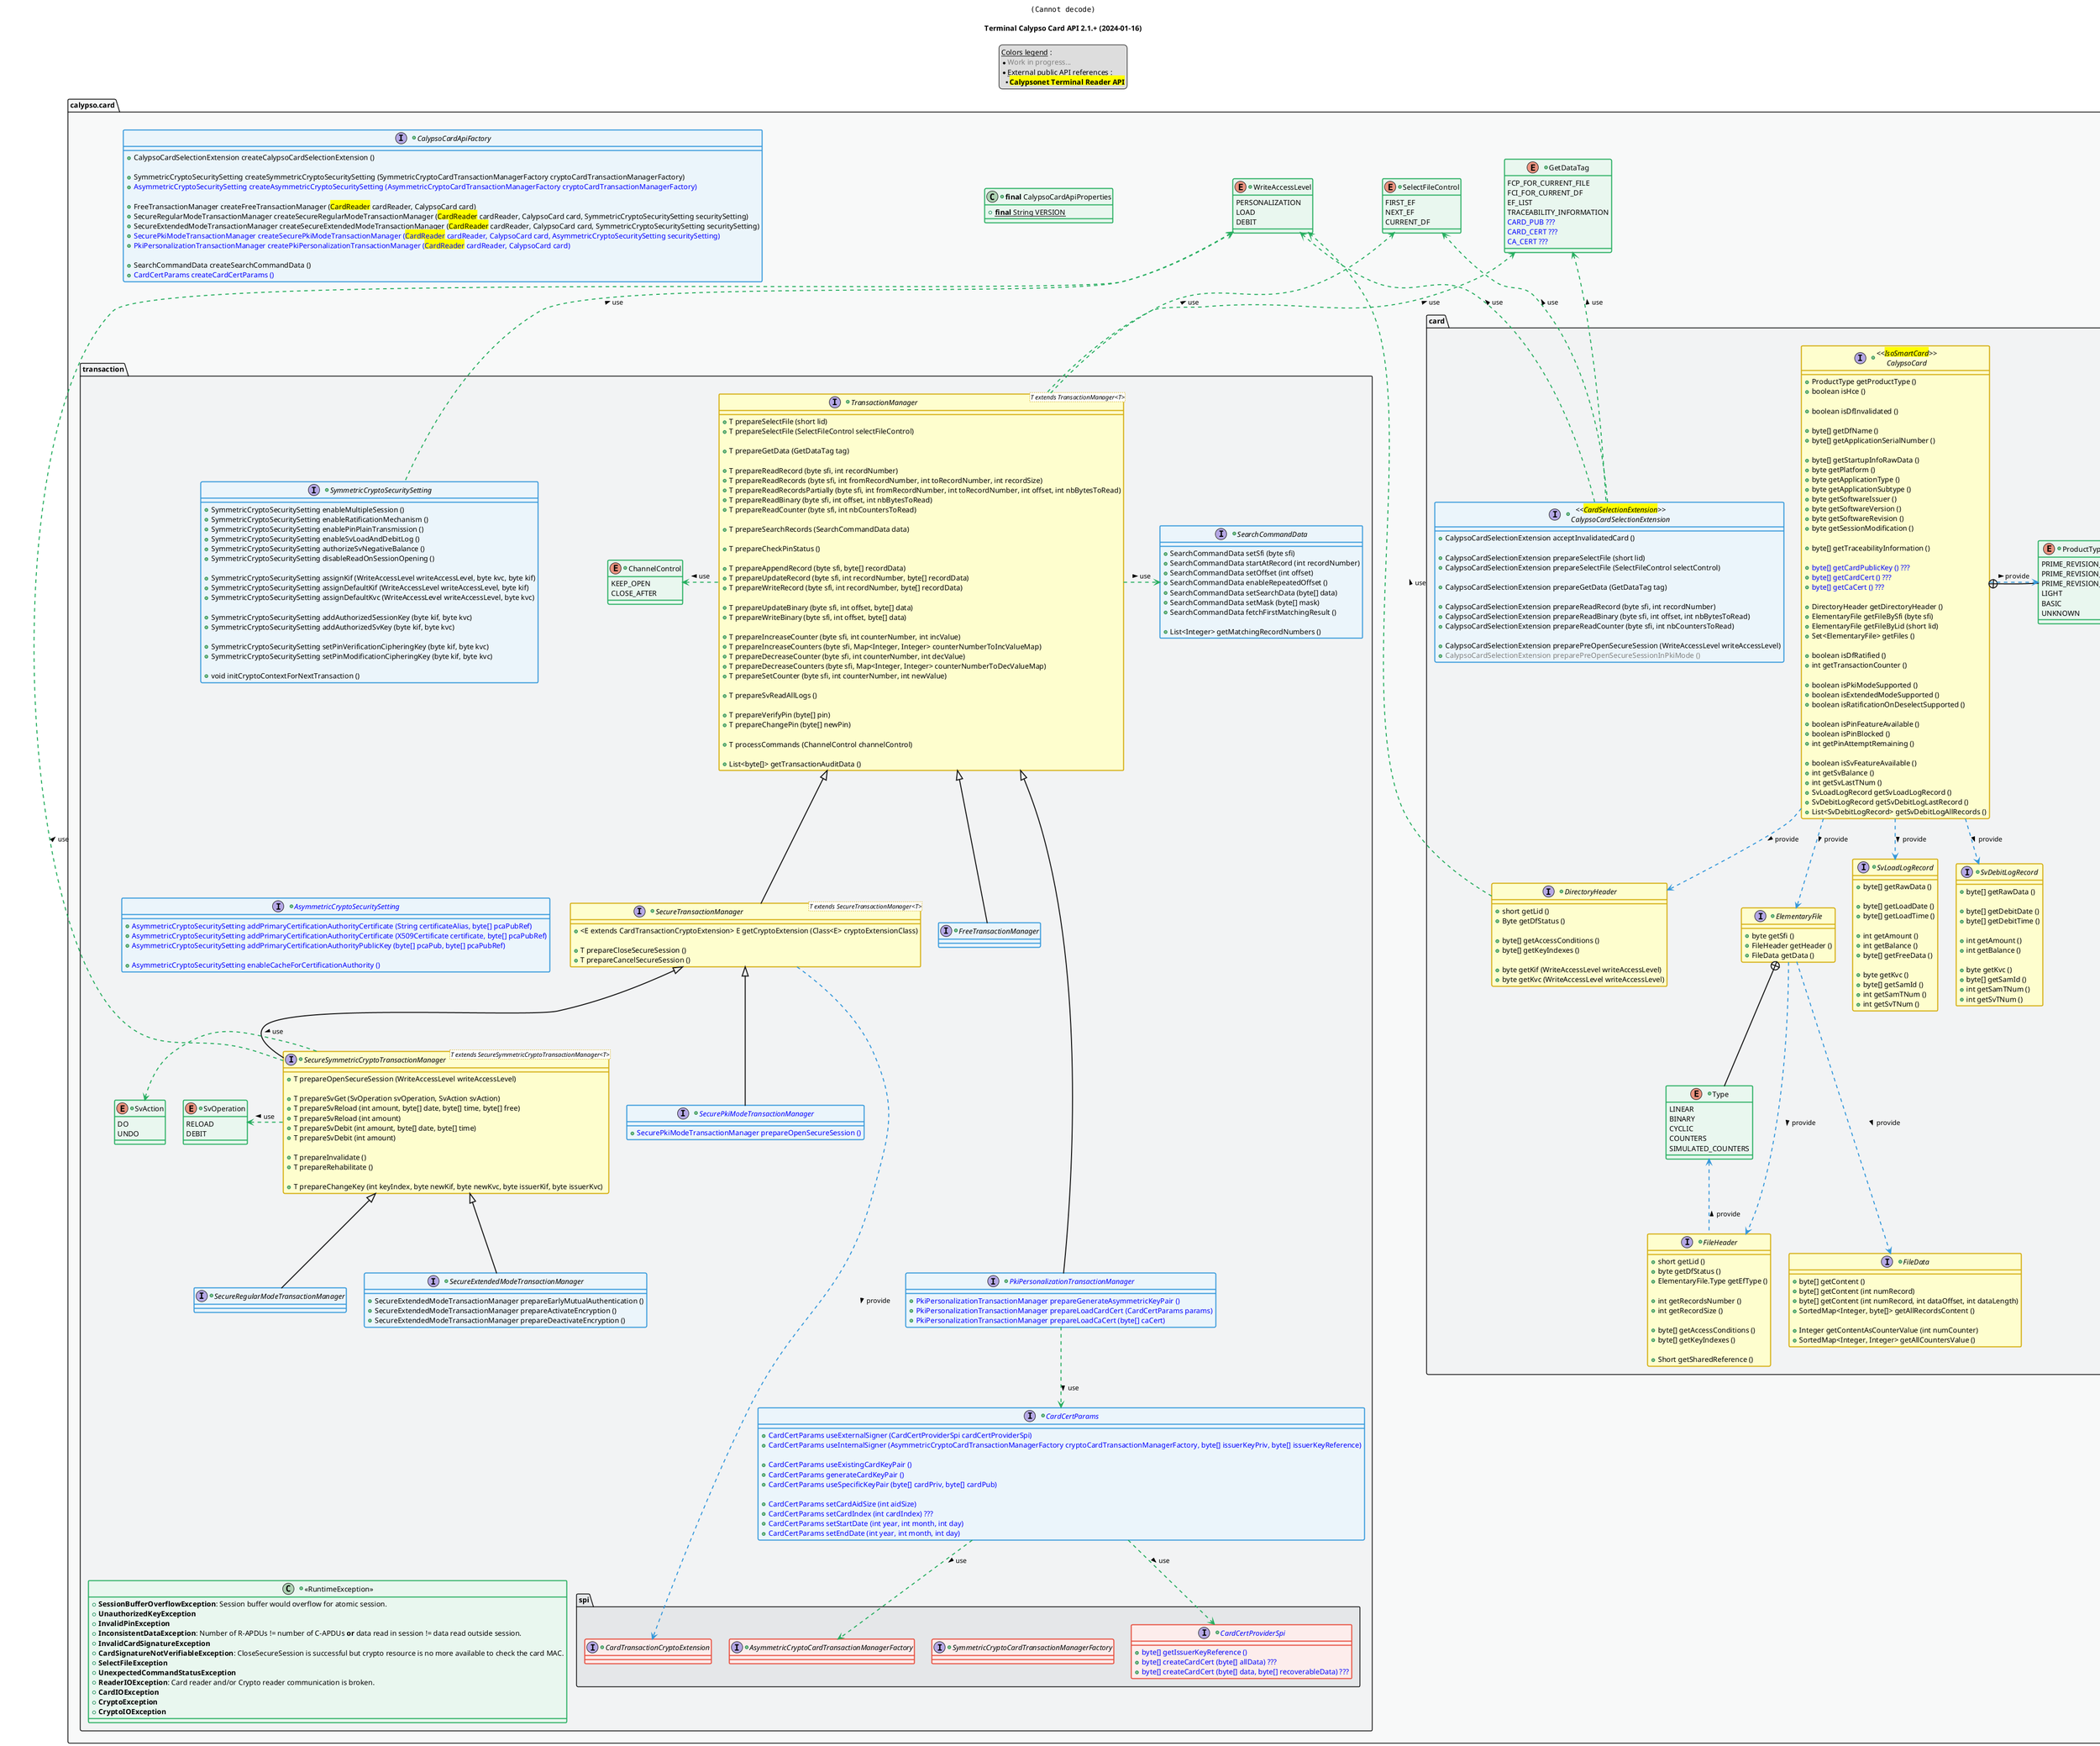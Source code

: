 @startuml
title
    <img:../assets/logo.svg{scale=0.2}>

    Terminal Calypso Card API 2.1.+ (2024-01-16)
end title

' == THEME ==

'Couleurs issues de : https://htmlcolorcodes.com/fr/tableau-de-couleur/tableau-de-couleur-design-plat/
!define C_GREY1 F8F9F9
!define C_GREY2 F2F3F4
!define C_GREY3 E5E7E9
!define C_GREY4 D7DBDD
!define C_GREY5 CACFD2
!define C_GREY6 BDC3C7
!define C_LINK 3498DB
!define C_USE 27AE60
!define C_THROW 2C3E50

' -- Styles that don't work with new version of plantuml --
skinparam stereotypeABorderColor #A9DCDF
skinparam stereotypeIBorderColor #B4A7E5
skinparam stereotypeCBorderColor #ADD1B2
skinparam stereotypeEBorderColor #EB93DF
' -- END --

skinparam ClassBorderThickness 2
skinparam ArrowThickness 2

' Yellow
skinparam ClassBackgroundColor #FEFECE
skinparam ClassBorderColor #D4AC0D
' Red
skinparam ClassBackgroundColor<<red>> #FDEDEC
skinparam ClassBorderColor<<red>> #E74C3C
hide <<red>> stereotype
' Purple
skinparam ClassBackgroundColor<<purple>> #F4ECF7
skinparam ClassBorderColor<<purple>> #8E44AD
hide <<purple>> stereotype
' blue
skinparam ClassBackgroundColor<<blue>> #EBF5FB
skinparam ClassBorderColor<<blue>> #3498DB
hide <<blue>> stereotype
' Green
skinparam ClassBackgroundColor<<green>> #E9F7EF
skinparam ClassBorderColor<<green>> #27AE60
hide <<green>> stereotype
' Grey
skinparam ClassBackgroundColor<<grey>> #EAECEE
skinparam ClassBorderColor<<grey>> #2C3E50
hide <<grey>> stereotype

' == CONTENT ==

legend top
    __Colors legend__ :
    * <color:grey>Work in progress...
    * __External public API references__ :
    ** <back:yellow>**Calypsonet Terminal Reader API**</back>
end legend

package "calypso.card" as calypsoCard {

+class "**final** CalypsoCardApiProperties" as ApiProperties <<green>> {
    +{static} **final** String VERSION
}
+interface "CalypsoCardApiFactory" as CalypsoCardApiFactory <<blue>> {
    +CalypsoCardSelectionExtension createCalypsoCardSelectionExtension ()

    +SymmetricCryptoSecuritySetting createSymmetricCryptoSecuritySetting (SymmetricCryptoCardTransactionManagerFactory cryptoCardTransactionManagerFactory)
    +<color:blue>AsymmetricCryptoSecuritySetting createAsymmetricCryptoSecuritySetting (AsymmetricCryptoCardTransactionManagerFactory cryptoCardTransactionManagerFactory)

    +FreeTransactionManager createFreeTransactionManager (<back:yellow>CardReader</back> cardReader, CalypsoCard card)
    +SecureRegularModeTransactionManager createSecureRegularModeTransactionManager (<back:yellow>CardReader</back> cardReader, CalypsoCard card, SymmetricCryptoSecuritySetting securitySetting)
    +SecureExtendedModeTransactionManager createSecureExtendedModeTransactionManager (<back:yellow>CardReader</back> cardReader, CalypsoCard card, SymmetricCryptoSecuritySetting securitySetting)
    +<color:blue>SecurePkiModeTransactionManager createSecurePkiModeTransactionManager (<back:yellow>CardReader</back> cardReader, CalypsoCard card, AsymmetricCryptoSecuritySetting securitySetting)
    +<color:blue>PkiPersonalizationTransactionManager createPkiPersonalizationTransactionManager (<back:yellow>CardReader</back> cardReader, CalypsoCard card)

    +SearchCommandData createSearchCommandData ()
    +<color:blue>CardCertParams createCardCertParams ()
}
+enum WriteAccessLevel <<green>> {
    PERSONALIZATION
    LOAD
    DEBIT
}
+enum SelectFileControl <<green>> {
    FIRST_EF
    NEXT_EF
    CURRENT_DF
}
+enum GetDataTag <<green>> {
    FCP_FOR_CURRENT_FILE
    FCI_FOR_CURRENT_DF
    EF_LIST
    TRACEABILITY_INFORMATION
    <color:blue>CARD_PUB ???
    <color:blue>CARD_CERT ???
    <color:blue>CA_CERT ???
}
package "card" as card {
    +interface "<<<back:yellow>CardSelectionExtension</back>>>\nCalypsoCardSelectionExtension" as CalypsoCardSelectionExtension <<blue>> {
        +CalypsoCardSelectionExtension acceptInvalidatedCard ()

        +CalypsoCardSelectionExtension prepareSelectFile (short lid)
        +CalypsoCardSelectionExtension prepareSelectFile (SelectFileControl selectControl)

        +CalypsoCardSelectionExtension prepareGetData (GetDataTag tag)

        +CalypsoCardSelectionExtension prepareReadRecord (byte sfi, int recordNumber)
        +CalypsoCardSelectionExtension prepareReadBinary (byte sfi, int offset, int nbBytesToRead)
        +CalypsoCardSelectionExtension prepareReadCounter (byte sfi, int nbCountersToRead)

        +CalypsoCardSelectionExtension preparePreOpenSecureSession (WriteAccessLevel writeAccessLevel)
        +<color:grey>CalypsoCardSelectionExtension preparePreOpenSecureSessionInPkiMode ()
    }
    +interface "<<<back:yellow>IsoSmartCard</back>>>\nCalypsoCard" as CalypsoCard {
        +ProductType getProductType ()
        +boolean isHce ()

        +boolean isDfInvalidated ()

        +byte[] getDfName ()
        +byte[] getApplicationSerialNumber ()

        +byte[] getStartupInfoRawData ()
        +byte getPlatform ()
        +byte getApplicationType ()
        +byte getApplicationSubtype ()
        +byte getSoftwareIssuer ()
        +byte getSoftwareVersion ()
        +byte getSoftwareRevision ()
        +byte getSessionModification ()

        +byte[] getTraceabilityInformation ()

        +<color:blue>byte[] getCardPublicKey () ???
        +<color:blue>byte[] getCardCert () ???
        +<color:blue>byte[] getCaCert () ???

        +DirectoryHeader getDirectoryHeader ()
        +ElementaryFile getFileBySfi (byte sfi)
        +ElementaryFile getFileByLid (short lid)
        +Set<ElementaryFile> getFiles ()

        +boolean isDfRatified ()
        +int getTransactionCounter ()

        +boolean isPkiModeSupported ()
        +boolean isExtendedModeSupported ()
        +boolean isRatificationOnDeselectSupported ()

        +boolean isPinFeatureAvailable ()
        +boolean isPinBlocked ()
        +int getPinAttemptRemaining ()

        +boolean isSvFeatureAvailable ()
        +int getSvBalance ()
        +int getSvLastTNum ()
        +SvLoadLogRecord getSvLoadLogRecord ()
        +SvDebitLogRecord getSvDebitLogLastRecord ()
        +List<SvDebitLogRecord> getSvDebitLogAllRecords ()
    }
    +interface DirectoryHeader {
        +short getLid ()
        +Byte getDfStatus ()

        +byte[] getAccessConditions ()
        +byte[] getKeyIndexes ()

        +byte getKif (WriteAccessLevel writeAccessLevel)
        +byte getKvc (WriteAccessLevel writeAccessLevel)
    }
    +interface ElementaryFile {
        +byte getSfi ()
        +FileHeader getHeader ()
        +FileData getData ()
    }
    +interface FileHeader {
        +short getLid ()
        +byte getDfStatus ()
        +ElementaryFile.Type getEfType ()

        +int getRecordsNumber ()
        +int getRecordSize ()

        +byte[] getAccessConditions ()
        +byte[] getKeyIndexes ()

        +Short getSharedReference ()
    }
    +enum "Type" as FileType <<green>> {
        LINEAR
        BINARY
        CYCLIC
        COUNTERS
        SIMULATED_COUNTERS
    }
    +interface FileData {
        +byte[] getContent ()
        +byte[] getContent (int numRecord)
        +byte[] getContent (int numRecord, int dataOffset, int dataLength)
        +SortedMap<Integer, byte[]> getAllRecordsContent ()

        +Integer getContentAsCounterValue (int numCounter)
        +SortedMap<Integer, Integer> getAllCountersValue ()
    }
    +enum "ProductType" as CardProductType <<green>> {
        PRIME_REVISION_1
        PRIME_REVISION_2
        PRIME_REVISION_3
        LIGHT
        BASIC
        UNKNOWN
    }
    +interface SvLoadLogRecord {
        +byte[] getRawData ()

        +byte[] getLoadDate ()
        +byte[] getLoadTime ()

        +int getAmount ()
        +int getBalance ()
        +byte[] getFreeData ()

        +byte getKvc ()
        +byte[] getSamId ()
        +int getSamTNum ()
        +int getSvTNum ()
    }
    +interface SvDebitLogRecord {
        +byte[] getRawData ()

        +byte[] getDebitDate ()
        +byte[] getDebitTime ()

        +int getAmount ()
        +int getBalance ()

        +byte getKvc ()
        +byte[] getSamId ()
        +int getSamTNum ()
        +int getSvTNum ()
    }
}
package "transaction" as transaction {
    ' Card
    +interface "TransactionManager" as TransactionManager<T extends TransactionManager<T>> {
        +T prepareSelectFile (short lid)
        +T prepareSelectFile (SelectFileControl selectFileControl)

        +T prepareGetData (GetDataTag tag)

        +T prepareReadRecord (byte sfi, int recordNumber)
        +T prepareReadRecords (byte sfi, int fromRecordNumber, int toRecordNumber, int recordSize)
        +T prepareReadRecordsPartially (byte sfi, int fromRecordNumber, int toRecordNumber, int offset, int nbBytesToRead)
        +T prepareReadBinary (byte sfi, int offset, int nbBytesToRead)
        +T prepareReadCounter (byte sfi, int nbCountersToRead)

        +T prepareSearchRecords (SearchCommandData data)

        +T prepareCheckPinStatus ()

        +T prepareAppendRecord (byte sfi, byte[] recordData)
        +T prepareUpdateRecord (byte sfi, int recordNumber, byte[] recordData)
        +T prepareWriteRecord (byte sfi, int recordNumber, byte[] recordData)

        +T prepareUpdateBinary (byte sfi, int offset, byte[] data)
        +T prepareWriteBinary (byte sfi, int offset, byte[] data)

        +T prepareIncreaseCounter (byte sfi, int counterNumber, int incValue)
        +T prepareIncreaseCounters (byte sfi, Map<Integer, Integer> counterNumberToIncValueMap)
        +T prepareDecreaseCounter (byte sfi, int counterNumber, int decValue)
        +T prepareDecreaseCounters (byte sfi, Map<Integer, Integer> counterNumberToDecValueMap)
        +T prepareSetCounter (byte sfi, int counterNumber, int newValue)

        +T prepareSvReadAllLogs ()

        +T prepareVerifyPin (byte[] pin)
        +T prepareChangePin (byte[] newPin)

        +T processCommands (ChannelControl channelControl)

        +List<byte[]> getTransactionAuditData ()
    }
    +enum "ChannelControl" as ChannelControl <<green>> {
        KEEP_OPEN
        CLOSE_AFTER
    }
    +interface "FreeTransactionManager" as FreeTransactionManager <<blue>> extends TransactionManager {
    }
    +interface "SecureTransactionManager" as SecureTransactionManager<T extends SecureTransactionManager<T>> extends TransactionManager {
        +<E extends CardTransactionCryptoExtension> E getCryptoExtension (Class<E> cryptoExtensionClass)

        +T prepareCloseSecureSession ()
        +T prepareCancelSecureSession ()
    }
    +interface "<color:blue>PkiPersonalizationTransactionManager" as PkiPersonalizationTransactionManager <<blue>> extends TransactionManager {
        +<color:blue>PkiPersonalizationTransactionManager prepareGenerateAsymmetricKeyPair ()
        +<color:blue>PkiPersonalizationTransactionManager prepareLoadCardCert (CardCertParams params)
        +<color:blue>PkiPersonalizationTransactionManager prepareLoadCaCert (byte[] caCert)
    }
    +interface "<color:blue>CardCertParams" as CardCertParams <<blue>> {
        +<color:blue>CardCertParams useExternalSigner (CardCertProviderSpi cardCertProviderSpi)
        +<color:blue>CardCertParams useInternalSigner (AsymmetricCryptoCardTransactionManagerFactory cryptoCardTransactionManagerFactory, byte[] issuerKeyPriv, byte[] issuerKeyReference)

        +<color:blue>CardCertParams useExistingCardKeyPair ()
        +<color:blue>CardCertParams generateCardKeyPair ()
        +<color:blue>CardCertParams useSpecificKeyPair (byte[] cardPriv, byte[] cardPub)

        +<color:blue>CardCertParams setCardAidSize (int aidSize)
        +<color:blue>CardCertParams setCardIndex (int cardIndex) ???
        +<color:blue>CardCertParams setStartDate (int year, int month, int day)
        +<color:blue>CardCertParams setEndDate (int year, int month, int day)
    }
    +interface "SecureSymmetricCryptoTransactionManager" as SecureSymmetricCryptoTransactionManager<T extends SecureSymmetricCryptoTransactionManager<T>> extends SecureTransactionManager {
        +T prepareOpenSecureSession (WriteAccessLevel writeAccessLevel)

        +T prepareSvGet (SvOperation svOperation, SvAction svAction)
        +T prepareSvReload (int amount, byte[] date, byte[] time, byte[] free)
        +T prepareSvReload (int amount)
        +T prepareSvDebit (int amount, byte[] date, byte[] time)
        +T prepareSvDebit (int amount)

        +T prepareInvalidate ()
        +T prepareRehabilitate ()

        +T prepareChangeKey (int keyIndex, byte newKif, byte newKvc, byte issuerKif, byte issuerKvc)
    }
    +interface "SecureRegularModeTransactionManager" as SecureRegularModeTransactionManager <<blue>> extends SecureSymmetricCryptoTransactionManager {
    }
    +interface "SecureExtendedModeTransactionManager" as SecureExtendedModeTransactionManager <<blue>> extends SecureSymmetricCryptoTransactionManager {
        +SecureExtendedModeTransactionManager prepareEarlyMutualAuthentication ()
        +SecureExtendedModeTransactionManager prepareActivateEncryption ()
        +SecureExtendedModeTransactionManager prepareDeactivateEncryption ()
    }
    +interface "<color:blue>SecurePkiModeTransactionManager" as SecurePkiModeTransactionManager <<blue>> extends SecureTransactionManager {
        +<color:blue>SecurePkiModeTransactionManager prepareOpenSecureSession ()
    }

    +enum SvOperation <<green>> {
        RELOAD
        DEBIT
    }
    +enum SvAction <<green>> {
        DO
        UNDO
    }
    together {
    +interface "<color:blue>AsymmetricCryptoSecuritySetting" as AsymmetricCryptoSecuritySetting <<blue>> {
        +<color:blue>AsymmetricCryptoSecuritySetting addPrimaryCertificationAuthorityCertificate (String certificateAlias, byte[] pcaPubRef)
        +<color:blue>AsymmetricCryptoSecuritySetting addPrimaryCertificationAuthorityCertificate (X509Certificate certificate, byte[] pcaPubRef)
        +<color:blue>AsymmetricCryptoSecuritySetting addPrimaryCertificationAuthorityPublicKey (byte[] pcaPub, byte[] pcaPubRef)

        +<color:blue>AsymmetricCryptoSecuritySetting enableCacheForCertificationAuthority ()
    }
    +interface "SymmetricCryptoSecuritySetting" as SymmetricCryptoSecuritySetting <<blue>> {
        +SymmetricCryptoSecuritySetting enableMultipleSession ()
        +SymmetricCryptoSecuritySetting enableRatificationMechanism ()
        +SymmetricCryptoSecuritySetting enablePinPlainTransmission ()
        +SymmetricCryptoSecuritySetting enableSvLoadAndDebitLog ()
        +SymmetricCryptoSecuritySetting authorizeSvNegativeBalance ()
        +SymmetricCryptoSecuritySetting disableReadOnSessionOpening ()

        +SymmetricCryptoSecuritySetting assignKif (WriteAccessLevel writeAccessLevel, byte kvc, byte kif)
        +SymmetricCryptoSecuritySetting assignDefaultKif (WriteAccessLevel writeAccessLevel, byte kif)
        +SymmetricCryptoSecuritySetting assignDefaultKvc (WriteAccessLevel writeAccessLevel, byte kvc)

        +SymmetricCryptoSecuritySetting addAuthorizedSessionKey (byte kif, byte kvc)
        +SymmetricCryptoSecuritySetting addAuthorizedSvKey (byte kif, byte kvc)

        +SymmetricCryptoSecuritySetting setPinVerificationCipheringKey (byte kif, byte kvc)
        +SymmetricCryptoSecuritySetting setPinModificationCipheringKey (byte kif, byte kvc)

        +void initCryptoContextForNextTransaction ()
    }
    }
    +interface SearchCommandData <<blue>> {
        +SearchCommandData setSfi (byte sfi)
        +SearchCommandData startAtRecord (int recordNumber)
        +SearchCommandData setOffset (int offset)
        +SearchCommandData enableRepeatedOffset ()
        +SearchCommandData setSearchData (byte[] data)
        +SearchCommandData setMask (byte[] mask)
        +SearchCommandData fetchFirstMatchingResult ()

        +List<Integer> getMatchingRecordNumbers ()
    }
    ' Exceptions
    +class "<<RuntimeException>>" as RuntimeException <<green>> {
        +**SessionBufferOverflowException**: Session buffer would overflow for atomic session.
        +**UnauthorizedKeyException**
        +**InvalidPinException**
        +**InconsistentDataException**: Number of R-APDUs != number of C-APDUs **or** data read in session != data read outside session.
        +**InvalidCardSignatureException**
        +**CardSignatureNotVerifiableException**: CloseSecureSession is successful but crypto resource is no more available to check the card MAC.
        +**SelectFileException**
        +**UnexpectedCommandStatusException**
        +**ReaderIOException**: Card reader and/or Crypto reader communication is broken.
        +**CardIOException**
        +**CryptoException**
        +**CryptoIOException**
    }
    package "spi" as spi {
        +interface "AsymmetricCryptoCardTransactionManagerFactory" as AsymmetricCryptoCardTransactionManagerFactory <<red>> {
        }
        +interface "SymmetricCryptoCardTransactionManagerFactory" as SymmetricCryptoCardTransactionManagerFactory <<red>> {
        }
        +interface "CardTransactionCryptoExtension" as CardTransactionCryptoExtension <<red>> {
        }
        +interface "<color:blue>CardCertProviderSpi" as CardCertProviderSpi <<red>> {
            +<color:blue>byte[] getIssuerKeyReference ()
            +<color:blue>byte[] createCardCert (byte[] allData) ???
            +<color:blue>byte[] createCardCert (byte[] data, byte[] recoverableData) ???
        }
    }
}

}

' Associations

TransactionManager .up.> SelectFileControl #C_USE : use >
TransactionManager .up.> GetDataTag #C_USE : use >
TransactionManager .left.> ChannelControl #C_USE : use >
TransactionManager .right.> SearchCommandData #C_USE : use >

PkiPersonalizationTransactionManager ..> CardCertParams #C_USE : use >

CardCertParams ..> CardCertProviderSpi #C_USE : use >
CardCertParams ..> AsymmetricCryptoCardTransactionManagerFactory #C_USE : use >

SecureTransactionManager .....> CardTransactionCryptoExtension #C_LINK : provide >

SecureSymmetricCryptoTransactionManager .up.> WriteAccessLevel #C_USE : use >
SecureSymmetricCryptoTransactionManager .left.> SvOperation #C_USE : use >
SecureSymmetricCryptoTransactionManager .left.> SvAction #C_USE : use >

SymmetricCryptoSecuritySetting .up.> WriteAccessLevel #C_USE : use >

CalypsoCardSelectionExtension .up.> SelectFileControl #C_USE : use >
CalypsoCardSelectionExtension .up.> GetDataTag #C_USE : use >
CalypsoCardSelectionExtension .up.> WriteAccessLevel #C_USE : use >

CalypsoCard ..> DirectoryHeader #C_LINK : provide >
CalypsoCard ..> ElementaryFile #C_LINK : provide >
CalypsoCard +-right- CardProductType
CalypsoCard .right.> CardProductType #C_LINK : provide >
CalypsoCard ..> SvLoadLogRecord #C_LINK : provide >
CalypsoCard ..> SvDebitLogRecord #C_LINK : provide >

DirectoryHeader ..> WriteAccessLevel #C_USE : use >

ElementaryFile +-- FileType
ElementaryFile ...> FileHeader #C_LINK : provide >
ElementaryFile ...> FileData #C_LINK : provide >

FileHeader .up.> FileType #C_LINK : provide >

' == LAYOUT ==

SymmetricCryptoSecuritySetting -[hidden]- AsymmetricCryptoSecuritySetting
AsymmetricCryptoSecuritySetting -[hidden]---- RuntimeException

' == STYLE ==

package calypsoCard #C_GREY1 {}
package calypsoCard.card #C_GREY2 {}
package calypsoCard.transaction #C_GREY2 {}
package calypsoCard.transaction.spi #C_GREY3 {}

@enduml